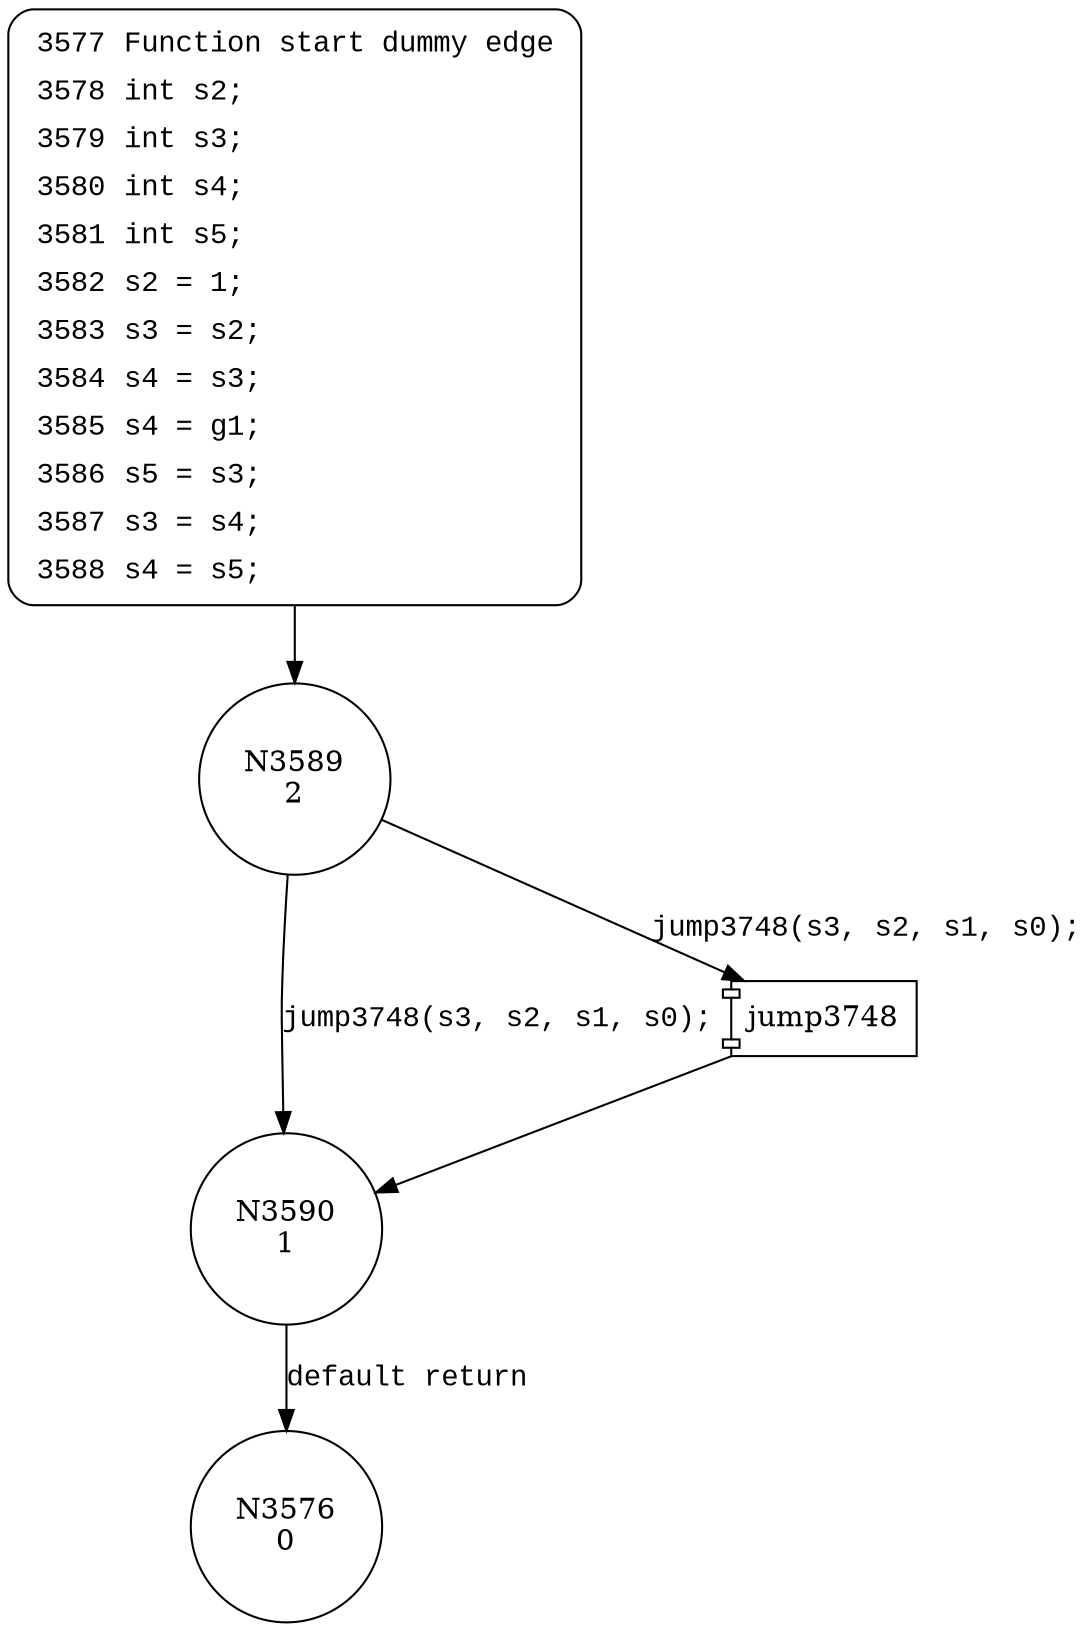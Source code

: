 digraph block3748 {
3589 [shape="circle" label="N3589\n2"]
3590 [shape="circle" label="N3590\n1"]
3576 [shape="circle" label="N3576\n0"]
3577 [style="filled,bold" penwidth="1" fillcolor="white" fontname="Courier New" shape="Mrecord" label=<<table border="0" cellborder="0" cellpadding="3" bgcolor="white"><tr><td align="right">3577</td><td align="left">Function start dummy edge</td></tr><tr><td align="right">3578</td><td align="left">int s2;</td></tr><tr><td align="right">3579</td><td align="left">int s3;</td></tr><tr><td align="right">3580</td><td align="left">int s4;</td></tr><tr><td align="right">3581</td><td align="left">int s5;</td></tr><tr><td align="right">3582</td><td align="left">s2 = 1;</td></tr><tr><td align="right">3583</td><td align="left">s3 = s2;</td></tr><tr><td align="right">3584</td><td align="left">s4 = s3;</td></tr><tr><td align="right">3585</td><td align="left">s4 = g1;</td></tr><tr><td align="right">3586</td><td align="left">s5 = s3;</td></tr><tr><td align="right">3587</td><td align="left">s3 = s4;</td></tr><tr><td align="right">3588</td><td align="left">s4 = s5;</td></tr></table>>]
3577 -> 3589[label=""]
100003 [shape="component" label="jump3748"]
3589 -> 100003 [label="jump3748(s3, s2, s1, s0);" fontname="Courier New"]
100003 -> 3590 [label="" fontname="Courier New"]
3589 -> 3590 [label="jump3748(s3, s2, s1, s0);" fontname="Courier New"]
3590 -> 3576 [label="default return" fontname="Courier New"]
}